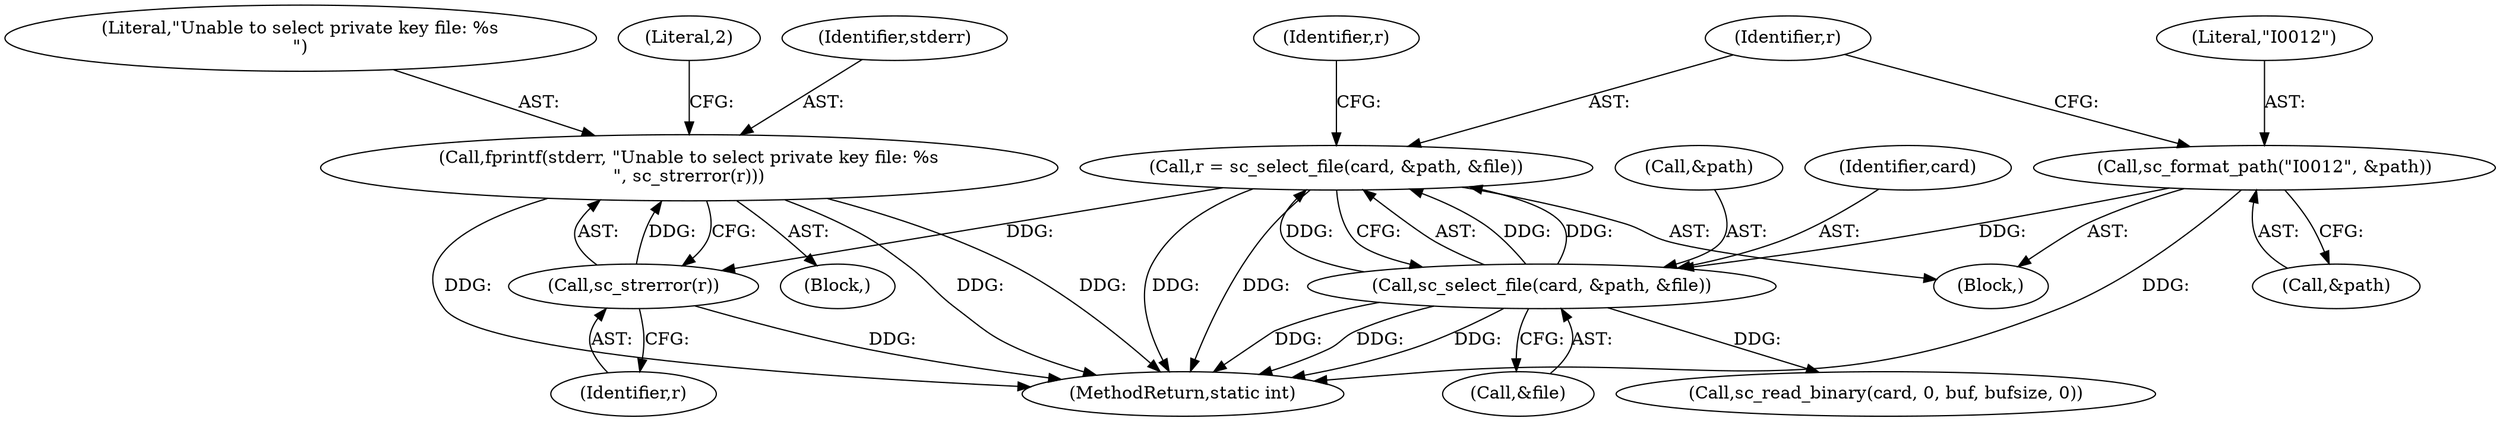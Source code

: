 digraph "0_OpenSC_360e95d45ac4123255a4c796db96337f332160ad#diff-d643a0fa169471dbf2912f4866dc49c5_8@API" {
"1000136" [label="(Call,fprintf(stderr, \"Unable to select private key file: %s\n\", sc_strerror(r)))"];
"1000139" [label="(Call,sc_strerror(r))"];
"1000125" [label="(Call,r = sc_select_file(card, &path, &file))"];
"1000127" [label="(Call,sc_select_file(card, &path, &file))"];
"1000121" [label="(Call,sc_format_path(\"I0012\", &path))"];
"1000139" [label="(Call,sc_strerror(r))"];
"1000129" [label="(Call,&path)"];
"1000138" [label="(Literal,\"Unable to select private key file: %s\n\")"];
"1000131" [label="(Call,&file)"];
"1000122" [label="(Literal,\"I0012\")"];
"1000140" [label="(Identifier,r)"];
"1000136" [label="(Call,fprintf(stderr, \"Unable to select private key file: %s\n\", sc_strerror(r)))"];
"1000102" [label="(Block,)"];
"1000127" [label="(Call,sc_select_file(card, &path, &file))"];
"1000134" [label="(Identifier,r)"];
"1000128" [label="(Identifier,card)"];
"1000135" [label="(Block,)"];
"1000125" [label="(Call,r = sc_select_file(card, &path, &file))"];
"1000123" [label="(Call,&path)"];
"1000142" [label="(Literal,2)"];
"1000126" [label="(Identifier,r)"];
"1000249" [label="(MethodReturn,static int)"];
"1000121" [label="(Call,sc_format_path(\"I0012\", &path))"];
"1000169" [label="(Call,sc_read_binary(card, 0, buf, bufsize, 0))"];
"1000137" [label="(Identifier,stderr)"];
"1000136" -> "1000135"  [label="AST: "];
"1000136" -> "1000139"  [label="CFG: "];
"1000137" -> "1000136"  [label="AST: "];
"1000138" -> "1000136"  [label="AST: "];
"1000139" -> "1000136"  [label="AST: "];
"1000142" -> "1000136"  [label="CFG: "];
"1000136" -> "1000249"  [label="DDG: "];
"1000136" -> "1000249"  [label="DDG: "];
"1000136" -> "1000249"  [label="DDG: "];
"1000139" -> "1000136"  [label="DDG: "];
"1000139" -> "1000140"  [label="CFG: "];
"1000140" -> "1000139"  [label="AST: "];
"1000139" -> "1000249"  [label="DDG: "];
"1000125" -> "1000139"  [label="DDG: "];
"1000125" -> "1000102"  [label="AST: "];
"1000125" -> "1000127"  [label="CFG: "];
"1000126" -> "1000125"  [label="AST: "];
"1000127" -> "1000125"  [label="AST: "];
"1000134" -> "1000125"  [label="CFG: "];
"1000125" -> "1000249"  [label="DDG: "];
"1000125" -> "1000249"  [label="DDG: "];
"1000127" -> "1000125"  [label="DDG: "];
"1000127" -> "1000125"  [label="DDG: "];
"1000127" -> "1000125"  [label="DDG: "];
"1000127" -> "1000131"  [label="CFG: "];
"1000128" -> "1000127"  [label="AST: "];
"1000129" -> "1000127"  [label="AST: "];
"1000131" -> "1000127"  [label="AST: "];
"1000127" -> "1000249"  [label="DDG: "];
"1000127" -> "1000249"  [label="DDG: "];
"1000127" -> "1000249"  [label="DDG: "];
"1000121" -> "1000127"  [label="DDG: "];
"1000127" -> "1000169"  [label="DDG: "];
"1000121" -> "1000102"  [label="AST: "];
"1000121" -> "1000123"  [label="CFG: "];
"1000122" -> "1000121"  [label="AST: "];
"1000123" -> "1000121"  [label="AST: "];
"1000126" -> "1000121"  [label="CFG: "];
"1000121" -> "1000249"  [label="DDG: "];
}
